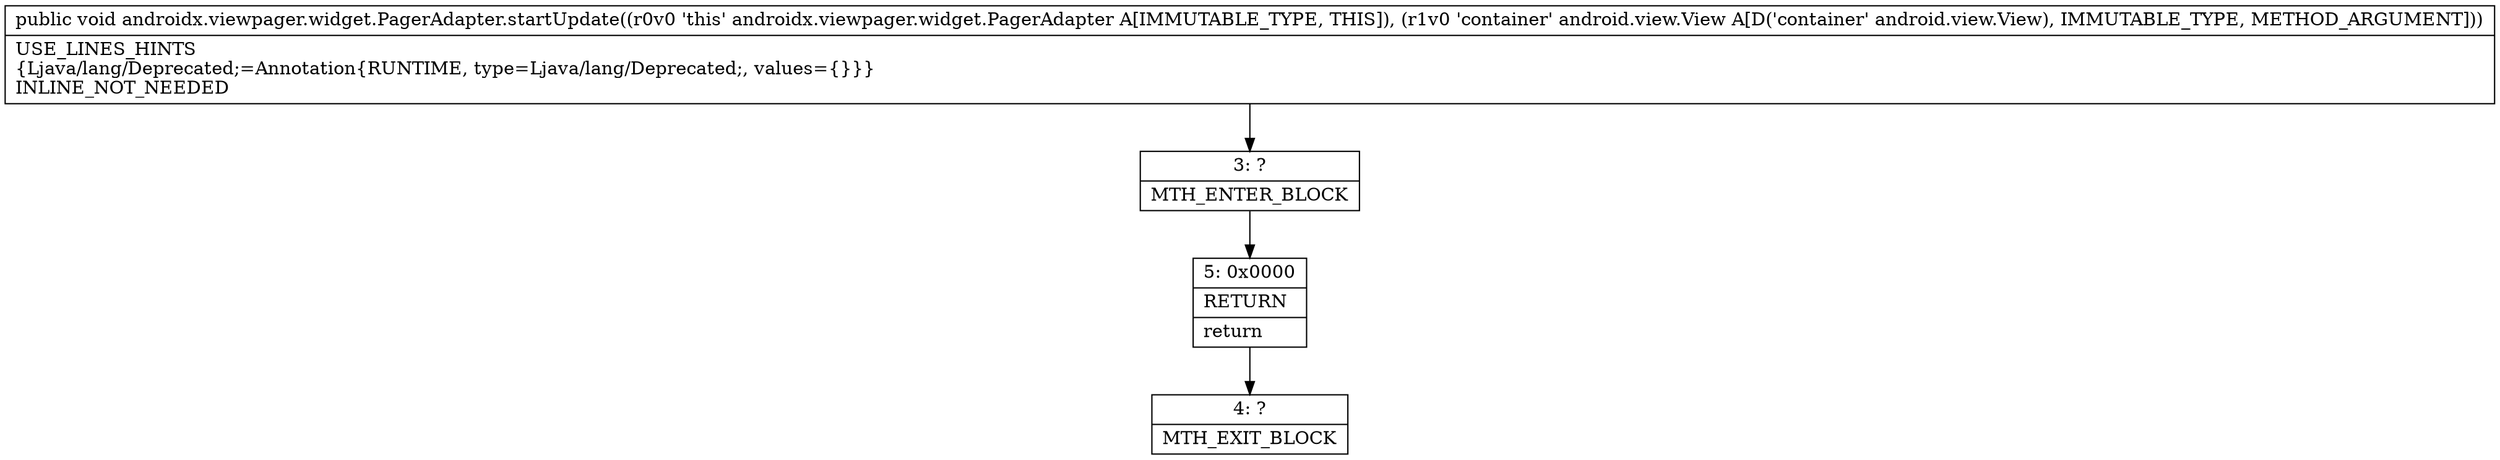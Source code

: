 digraph "CFG forandroidx.viewpager.widget.PagerAdapter.startUpdate(Landroid\/view\/View;)V" {
Node_3 [shape=record,label="{3\:\ ?|MTH_ENTER_BLOCK\l}"];
Node_5 [shape=record,label="{5\:\ 0x0000|RETURN\l|return\l}"];
Node_4 [shape=record,label="{4\:\ ?|MTH_EXIT_BLOCK\l}"];
MethodNode[shape=record,label="{public void androidx.viewpager.widget.PagerAdapter.startUpdate((r0v0 'this' androidx.viewpager.widget.PagerAdapter A[IMMUTABLE_TYPE, THIS]), (r1v0 'container' android.view.View A[D('container' android.view.View), IMMUTABLE_TYPE, METHOD_ARGUMENT]))  | USE_LINES_HINTS\l\{Ljava\/lang\/Deprecated;=Annotation\{RUNTIME, type=Ljava\/lang\/Deprecated;, values=\{\}\}\}\lINLINE_NOT_NEEDED\l}"];
MethodNode -> Node_3;Node_3 -> Node_5;
Node_5 -> Node_4;
}

